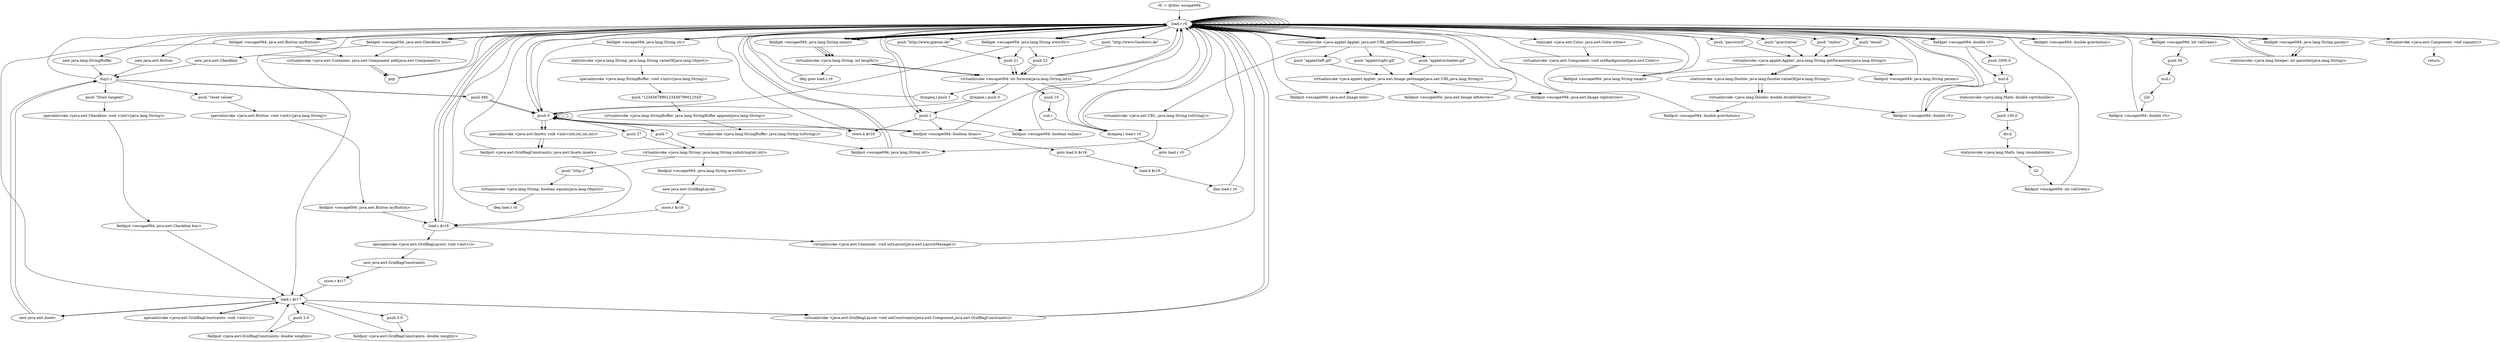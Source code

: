 digraph "" {
    "r0 := @this: escape094"
    "load.r r0"
    "r0 := @this: escape094"->"load.r r0";
    "load.r r0"->"load.r r0";
    "virtualinvoke <java.applet.Applet: java.net.URL getDocumentBase()>"
    "load.r r0"->"virtualinvoke <java.applet.Applet: java.net.URL getDocumentBase()>";
    "virtualinvoke <java.net.URL: java.lang.String toString()>"
    "virtualinvoke <java.applet.Applet: java.net.URL getDocumentBase()>"->"virtualinvoke <java.net.URL: java.lang.String toString()>";
    "fieldput <escape094: java.lang.String str>"
    "virtualinvoke <java.net.URL: java.lang.String toString()>"->"fieldput <escape094: java.lang.String str>";
    "fieldput <escape094: java.lang.String str>"->"load.r r0";
    "new java.lang.StringBuffer"
    "load.r r0"->"new java.lang.StringBuffer";
    "dup1.r"
    "new java.lang.StringBuffer"->"dup1.r";
    "dup1.r"->"load.r r0";
    "fieldget <escape094: java.lang.String str>"
    "load.r r0"->"fieldget <escape094: java.lang.String str>";
    "staticinvoke <java.lang.String: java.lang.String valueOf(java.lang.Object)>"
    "fieldget <escape094: java.lang.String str>"->"staticinvoke <java.lang.String: java.lang.String valueOf(java.lang.Object)>";
    "specialinvoke <java.lang.StringBuffer: void <init>(java.lang.String)>"
    "staticinvoke <java.lang.String: java.lang.String valueOf(java.lang.Object)>"->"specialinvoke <java.lang.StringBuffer: void <init>(java.lang.String)>";
    "push \"1234567890123456789012345\""
    "specialinvoke <java.lang.StringBuffer: void <init>(java.lang.String)>"->"push \"1234567890123456789012345\"";
    "virtualinvoke <java.lang.StringBuffer: java.lang.StringBuffer append(java.lang.String)>"
    "push \"1234567890123456789012345\""->"virtualinvoke <java.lang.StringBuffer: java.lang.StringBuffer append(java.lang.String)>";
    "virtualinvoke <java.lang.StringBuffer: java.lang.String toString()>"
    "virtualinvoke <java.lang.StringBuffer: java.lang.StringBuffer append(java.lang.String)>"->"virtualinvoke <java.lang.StringBuffer: java.lang.String toString()>";
    "virtualinvoke <java.lang.StringBuffer: java.lang.String toString()>"->"fieldput <escape094: java.lang.String str>";
    "fieldput <escape094: java.lang.String str>"->"load.r r0";
    "load.r r0"->"load.r r0";
    "load.r r0"->"fieldget <escape094: java.lang.String str>";
    "push 0"
    "fieldget <escape094: java.lang.String str>"->"push 0";
    "push 27"
    "push 0"->"push 27";
    "virtualinvoke <java.lang.String: java.lang.String substring(int,int)>"
    "push 27"->"virtualinvoke <java.lang.String: java.lang.String substring(int,int)>";
    "fieldput <escape094: java.lang.String wwwStr>"
    "virtualinvoke <java.lang.String: java.lang.String substring(int,int)>"->"fieldput <escape094: java.lang.String wwwStr>";
    "new java.awt.GridBagLayout"
    "fieldput <escape094: java.lang.String wwwStr>"->"new java.awt.GridBagLayout";
    "store.r $r16"
    "new java.awt.GridBagLayout"->"store.r $r16";
    "load.r $r16"
    "store.r $r16"->"load.r $r16";
    "specialinvoke <java.awt.GridBagLayout: void <init>()>"
    "load.r $r16"->"specialinvoke <java.awt.GridBagLayout: void <init>()>";
    "new java.awt.GridBagConstraints"
    "specialinvoke <java.awt.GridBagLayout: void <init>()>"->"new java.awt.GridBagConstraints";
    "store.r $r17"
    "new java.awt.GridBagConstraints"->"store.r $r17";
    "load.r $r17"
    "store.r $r17"->"load.r $r17";
    "specialinvoke <java.awt.GridBagConstraints: void <init>()>"
    "load.r $r17"->"specialinvoke <java.awt.GridBagConstraints: void <init>()>";
    "specialinvoke <java.awt.GridBagConstraints: void <init>()>"->"load.r $r17";
    "push 2.0"
    "load.r $r17"->"push 2.0";
    "fieldput <java.awt.GridBagConstraints: double weightx>"
    "push 2.0"->"fieldput <java.awt.GridBagConstraints: double weightx>";
    "fieldput <java.awt.GridBagConstraints: double weightx>"->"load.r $r17";
    "push 0.0"
    "load.r $r17"->"push 0.0";
    "fieldput <java.awt.GridBagConstraints: double weighty>"
    "push 0.0"->"fieldput <java.awt.GridBagConstraints: double weighty>";
    "fieldput <java.awt.GridBagConstraints: double weighty>"->"load.r $r17";
    "new java.awt.Insets"
    "load.r $r17"->"new java.awt.Insets";
    "new java.awt.Insets"->"dup1.r";
    "push 480"
    "dup1.r"->"push 480";
    "push 480"->"push 0";
    "push 0"->"push 0";
    "push 0"->"push 0";
    "specialinvoke <java.awt.Insets: void <init>(int,int,int,int)>"
    "push 0"->"specialinvoke <java.awt.Insets: void <init>(int,int,int,int)>";
    "fieldput <java.awt.GridBagConstraints: java.awt.Insets insets>"
    "specialinvoke <java.awt.Insets: void <init>(int,int,int,int)>"->"fieldput <java.awt.GridBagConstraints: java.awt.Insets insets>";
    "fieldput <java.awt.GridBagConstraints: java.awt.Insets insets>"->"load.r r0";
    "load.r r0"->"load.r $r16";
    "virtualinvoke <java.awt.Container: void setLayout(java.awt.LayoutManager)>"
    "load.r $r16"->"virtualinvoke <java.awt.Container: void setLayout(java.awt.LayoutManager)>";
    "virtualinvoke <java.awt.Container: void setLayout(java.awt.LayoutManager)>"->"load.r r0";
    "staticget <java.awt.Color: java.awt.Color white>"
    "load.r r0"->"staticget <java.awt.Color: java.awt.Color white>";
    "virtualinvoke <java.awt.Component: void setBackground(java.awt.Color)>"
    "staticget <java.awt.Color: java.awt.Color white>"->"virtualinvoke <java.awt.Component: void setBackground(java.awt.Color)>";
    "virtualinvoke <java.awt.Component: void setBackground(java.awt.Color)>"->"load.r r0";
    "load.r r0"->"load.r r0";
    "load.r r0"->"load.r r0";
    "load.r r0"->"virtualinvoke <java.applet.Applet: java.net.URL getDocumentBase()>";
    "push \"applet/schieber.gif\""
    "virtualinvoke <java.applet.Applet: java.net.URL getDocumentBase()>"->"push \"applet/schieber.gif\"";
    "virtualinvoke <java.applet.Applet: java.awt.Image getImage(java.net.URL,java.lang.String)>"
    "push \"applet/schieber.gif\""->"virtualinvoke <java.applet.Applet: java.awt.Image getImage(java.net.URL,java.lang.String)>";
    "fieldput <escape094: java.awt.Image bild>"
    "virtualinvoke <java.applet.Applet: java.awt.Image getImage(java.net.URL,java.lang.String)>"->"fieldput <escape094: java.awt.Image bild>";
    "fieldput <escape094: java.awt.Image bild>"->"load.r r0";
    "load.r r0"->"load.r r0";
    "load.r r0"->"load.r r0";
    "load.r r0"->"virtualinvoke <java.applet.Applet: java.net.URL getDocumentBase()>";
    "push \"applet/left.gif\""
    "virtualinvoke <java.applet.Applet: java.net.URL getDocumentBase()>"->"push \"applet/left.gif\"";
    "push \"applet/left.gif\""->"virtualinvoke <java.applet.Applet: java.awt.Image getImage(java.net.URL,java.lang.String)>";
    "fieldput <escape094: java.awt.Image leftArrow>"
    "virtualinvoke <java.applet.Applet: java.awt.Image getImage(java.net.URL,java.lang.String)>"->"fieldput <escape094: java.awt.Image leftArrow>";
    "fieldput <escape094: java.awt.Image leftArrow>"->"load.r r0";
    "load.r r0"->"load.r r0";
    "load.r r0"->"load.r r0";
    "load.r r0"->"virtualinvoke <java.applet.Applet: java.net.URL getDocumentBase()>";
    "push \"applet/right.gif\""
    "virtualinvoke <java.applet.Applet: java.net.URL getDocumentBase()>"->"push \"applet/right.gif\"";
    "push \"applet/right.gif\""->"virtualinvoke <java.applet.Applet: java.awt.Image getImage(java.net.URL,java.lang.String)>";
    "fieldput <escape094: java.awt.Image rightArrow>"
    "virtualinvoke <java.applet.Applet: java.awt.Image getImage(java.net.URL,java.lang.String)>"->"fieldput <escape094: java.awt.Image rightArrow>";
    "fieldput <escape094: java.awt.Image rightArrow>"->"load.r r0";
    "load.r r0"->"load.r r0";
    "push \"gravitation\""
    "load.r r0"->"push \"gravitation\"";
    "virtualinvoke <java.applet.Applet: java.lang.String getParameter(java.lang.String)>"
    "push \"gravitation\""->"virtualinvoke <java.applet.Applet: java.lang.String getParameter(java.lang.String)>";
    "staticinvoke <java.lang.Double: java.lang.Double valueOf(java.lang.String)>"
    "virtualinvoke <java.applet.Applet: java.lang.String getParameter(java.lang.String)>"->"staticinvoke <java.lang.Double: java.lang.Double valueOf(java.lang.String)>";
    "virtualinvoke <java.lang.Double: double doubleValue()>"
    "staticinvoke <java.lang.Double: java.lang.Double valueOf(java.lang.String)>"->"virtualinvoke <java.lang.Double: double doubleValue()>";
    "fieldput <escape094: double gravitation>"
    "virtualinvoke <java.lang.Double: double doubleValue()>"->"fieldput <escape094: double gravitation>";
    "fieldput <escape094: double gravitation>"->"load.r r0";
    "load.r r0"->"load.r r0";
    "push \"radius\""
    "load.r r0"->"push \"radius\"";
    "push \"radius\""->"virtualinvoke <java.applet.Applet: java.lang.String getParameter(java.lang.String)>";
    "virtualinvoke <java.applet.Applet: java.lang.String getParameter(java.lang.String)>"->"staticinvoke <java.lang.Double: java.lang.Double valueOf(java.lang.String)>";
    "staticinvoke <java.lang.Double: java.lang.Double valueOf(java.lang.String)>"->"virtualinvoke <java.lang.Double: double doubleValue()>";
    "fieldput <escape094: double r0>"
    "virtualinvoke <java.lang.Double: double doubleValue()>"->"fieldput <escape094: double r0>";
    "fieldput <escape094: double r0>"->"load.r r0";
    "load.r r0"->"load.r r0";
    "fieldget <escape094: double r0>"
    "load.r r0"->"fieldget <escape094: double r0>";
    "push 1000.0"
    "fieldget <escape094: double r0>"->"push 1000.0";
    "mul.d"
    "push 1000.0"->"mul.d";
    "mul.d"->"fieldput <escape094: double r0>";
    "fieldput <escape094: double r0>"->"load.r r0";
    "new java.awt.Button"
    "load.r r0"->"new java.awt.Button";
    "new java.awt.Button"->"dup1.r";
    "push \"reset values\""
    "dup1.r"->"push \"reset values\"";
    "specialinvoke <java.awt.Button: void <init>(java.lang.String)>"
    "push \"reset values\""->"specialinvoke <java.awt.Button: void <init>(java.lang.String)>";
    "fieldput <escape094: java.awt.Button myButton>"
    "specialinvoke <java.awt.Button: void <init>(java.lang.String)>"->"fieldput <escape094: java.awt.Button myButton>";
    "fieldput <escape094: java.awt.Button myButton>"->"load.r $r16";
    "load.r $r16"->"load.r r0";
    "fieldget <escape094: java.awt.Button myButton>"
    "load.r r0"->"fieldget <escape094: java.awt.Button myButton>";
    "fieldget <escape094: java.awt.Button myButton>"->"load.r $r17";
    "virtualinvoke <java.awt.GridBagLayout: void setConstraints(java.awt.Component,java.awt.GridBagConstraints)>"
    "load.r $r17"->"virtualinvoke <java.awt.GridBagLayout: void setConstraints(java.awt.Component,java.awt.GridBagConstraints)>";
    "virtualinvoke <java.awt.GridBagLayout: void setConstraints(java.awt.Component,java.awt.GridBagConstraints)>"->"load.r r0";
    "load.r r0"->"load.r r0";
    "load.r r0"->"fieldget <escape094: java.awt.Button myButton>";
    "virtualinvoke <java.awt.Container: java.awt.Component add(java.awt.Component)>"
    "fieldget <escape094: java.awt.Button myButton>"->"virtualinvoke <java.awt.Container: java.awt.Component add(java.awt.Component)>";
    "pop"
    "virtualinvoke <java.awt.Container: java.awt.Component add(java.awt.Component)>"->"pop";
    "pop"->"load.r r0";
    "new java.awt.Checkbox"
    "load.r r0"->"new java.awt.Checkbox";
    "new java.awt.Checkbox"->"dup1.r";
    "push \"Draw tangent\""
    "dup1.r"->"push \"Draw tangent\"";
    "specialinvoke <java.awt.Checkbox: void <init>(java.lang.String)>"
    "push \"Draw tangent\""->"specialinvoke <java.awt.Checkbox: void <init>(java.lang.String)>";
    "fieldput <escape094: java.awt.Checkbox box>"
    "specialinvoke <java.awt.Checkbox: void <init>(java.lang.String)>"->"fieldput <escape094: java.awt.Checkbox box>";
    "fieldput <escape094: java.awt.Checkbox box>"->"load.r $r17";
    "load.r $r17"->"new java.awt.Insets";
    "new java.awt.Insets"->"dup1.r";
    "dup1.r"->"push 480";
    "push 480"->"push 0";
    "push 0"->"push 0";
    "push 0"->"push 0";
    "push 0"->"specialinvoke <java.awt.Insets: void <init>(int,int,int,int)>";
    "specialinvoke <java.awt.Insets: void <init>(int,int,int,int)>"->"fieldput <java.awt.GridBagConstraints: java.awt.Insets insets>";
    "fieldput <java.awt.GridBagConstraints: java.awt.Insets insets>"->"load.r $r16";
    "load.r $r16"->"load.r r0";
    "fieldget <escape094: java.awt.Checkbox box>"
    "load.r r0"->"fieldget <escape094: java.awt.Checkbox box>";
    "fieldget <escape094: java.awt.Checkbox box>"->"load.r $r17";
    "load.r $r17"->"virtualinvoke <java.awt.GridBagLayout: void setConstraints(java.awt.Component,java.awt.GridBagConstraints)>";
    "virtualinvoke <java.awt.GridBagLayout: void setConstraints(java.awt.Component,java.awt.GridBagConstraints)>"->"load.r r0";
    "load.r r0"->"load.r r0";
    "load.r r0"->"fieldget <escape094: java.awt.Checkbox box>";
    "fieldget <escape094: java.awt.Checkbox box>"->"virtualinvoke <java.awt.Container: java.awt.Component add(java.awt.Component)>";
    "virtualinvoke <java.awt.Container: java.awt.Component add(java.awt.Component)>"->"pop";
    "pop"->"load.r r0";
    "load.r r0"->"load.r r0";
    "fieldget <escape094: double gravitation>"
    "load.r r0"->"fieldget <escape094: double gravitation>";
    "fieldget <escape094: double gravitation>"->"load.r r0";
    "load.r r0"->"fieldget <escape094: double r0>";
    "fieldget <escape094: double r0>"->"mul.d";
    "staticinvoke <java.lang.Math: double sqrt(double)>"
    "mul.d"->"staticinvoke <java.lang.Math: double sqrt(double)>";
    "push 100.0"
    "staticinvoke <java.lang.Math: double sqrt(double)>"->"push 100.0";
    "div.d"
    "push 100.0"->"div.d";
    "staticinvoke <java.lang.Math: long round(double)>"
    "div.d"->"staticinvoke <java.lang.Math: long round(double)>";
    "l2i"
    "staticinvoke <java.lang.Math: long round(double)>"->"l2i";
    "fieldput <escape094: int valGreen>"
    "l2i"->"fieldput <escape094: int valGreen>";
    "fieldput <escape094: int valGreen>"->"load.r r0";
    "load.r r0"->"load.r r0";
    "fieldget <escape094: int valGreen>"
    "load.r r0"->"fieldget <escape094: int valGreen>";
    "push 50"
    "fieldget <escape094: int valGreen>"->"push 50";
    "mul.i"
    "push 50"->"mul.i";
    "i2d"
    "mul.i"->"i2d";
    "fieldput <escape094: double v0>"
    "i2d"->"fieldput <escape094: double v0>";
    "fieldput <escape094: double v0>"->"load.r r0";
    "load.r r0"->"load.r r0";
    "push \"email\""
    "load.r r0"->"push \"email\"";
    "push \"email\""->"virtualinvoke <java.applet.Applet: java.lang.String getParameter(java.lang.String)>";
    "fieldput <escape094: java.lang.String email>"
    "virtualinvoke <java.applet.Applet: java.lang.String getParameter(java.lang.String)>"->"fieldput <escape094: java.lang.String email>";
    "fieldput <escape094: java.lang.String email>"->"load.r r0";
    "load.r r0"->"load.r r0";
    "push \"password\""
    "load.r r0"->"push \"password\"";
    "push \"password\""->"virtualinvoke <java.applet.Applet: java.lang.String getParameter(java.lang.String)>";
    "fieldput <escape094: java.lang.String param>"
    "virtualinvoke <java.applet.Applet: java.lang.String getParameter(java.lang.String)>"->"fieldput <escape094: java.lang.String param>";
    "fieldput <escape094: java.lang.String param>"->"load.r r0";
    "load.r r0"->"load.r r0";
    "fieldget <escape094: java.lang.String wwwStr>"
    "load.r r0"->"fieldget <escape094: java.lang.String wwwStr>";
    "push 21"
    "fieldget <escape094: java.lang.String wwwStr>"->"push 21";
    "virtualinvoke <escape094: int formula(java.lang.String,int)>"
    "push 21"->"virtualinvoke <escape094: int formula(java.lang.String,int)>";
    "virtualinvoke <escape094: int formula(java.lang.String,int)>"->"load.r r0";
    "push \"http://www.jgiesen.de\""
    "load.r r0"->"push \"http://www.jgiesen.de\"";
    "push \"http://www.jgiesen.de\""->"push 21";
    "push 21"->"virtualinvoke <escape094: int formula(java.lang.String,int)>";
    "ifcmpeq.i push 1"
    "virtualinvoke <escape094: int formula(java.lang.String,int)>"->"ifcmpeq.i push 1";
    "ifcmpeq.i push 1"->"load.r r0";
    "load.r r0"->"load.r r0";
    "load.r r0"->"fieldget <escape094: java.lang.String wwwStr>";
    "push 22"
    "fieldget <escape094: java.lang.String wwwStr>"->"push 22";
    "push 22"->"virtualinvoke <escape094: int formula(java.lang.String,int)>";
    "virtualinvoke <escape094: int formula(java.lang.String,int)>"->"load.r r0";
    "push \"http://www.GeoAstro.de\""
    "load.r r0"->"push \"http://www.GeoAstro.de\"";
    "push \"http://www.GeoAstro.de\""->"push 22";
    "push 22"->"virtualinvoke <escape094: int formula(java.lang.String,int)>";
    "ifcmpne.i push 0"
    "virtualinvoke <escape094: int formula(java.lang.String,int)>"->"ifcmpne.i push 0";
    "push 1"
    "ifcmpne.i push 0"->"push 1";
    "store.b $r16"
    "push 1"->"store.b $r16";
    "store.b $r16"->"load.r r0";
    "load.r r0"->"push 1";
    "fieldput <escape094: boolean online>"
    "push 1"->"fieldput <escape094: boolean online>";
    "fieldput <escape094: boolean online>"->"load.r r0";
    "load.r r0"->"push 0";
    "fieldput <escape094: boolean demo>"
    "push 0"->"fieldput <escape094: boolean demo>";
    "goto load.b $r16"
    "fieldput <escape094: boolean demo>"->"goto load.b $r16";
    "load.b $r16"
    "goto load.b $r16"->"load.b $r16";
    "ifne load.r r0"
    "load.b $r16"->"ifne load.r r0";
    "ifne load.r r0"->"load.r r0";
    "fieldget <escape094: java.lang.String email>"
    "load.r r0"->"fieldget <escape094: java.lang.String email>";
    "virtualinvoke <java.lang.String: int length()>"
    "fieldget <escape094: java.lang.String email>"->"virtualinvoke <java.lang.String: int length()>";
    "ifeq goto load.r r0"
    "virtualinvoke <java.lang.String: int length()>"->"ifeq goto load.r r0";
    "ifeq goto load.r r0"->"load.r r0";
    "fieldget <escape094: java.lang.String param>"
    "load.r r0"->"fieldget <escape094: java.lang.String param>";
    "staticinvoke <java.lang.Integer: int parseInt(java.lang.String)>"
    "fieldget <escape094: java.lang.String param>"->"staticinvoke <java.lang.Integer: int parseInt(java.lang.String)>";
    "staticinvoke <java.lang.Integer: int parseInt(java.lang.String)>"->"load.r r0";
    "load.r r0"->"load.r r0";
    "load.r r0"->"fieldget <escape094: java.lang.String email>";
    "fieldget <escape094: java.lang.String email>"->"load.r r0";
    "load.r r0"->"fieldget <escape094: java.lang.String email>";
    "fieldget <escape094: java.lang.String email>"->"virtualinvoke <java.lang.String: int length()>";
    "virtualinvoke <java.lang.String: int length()>"->"virtualinvoke <escape094: int formula(java.lang.String,int)>";
    "ifcmpeq.i load.r r0"
    "virtualinvoke <escape094: int formula(java.lang.String,int)>"->"ifcmpeq.i load.r r0";
    "ifcmpeq.i load.r r0"->"load.r r0";
    "load.r r0"->"fieldget <escape094: java.lang.String param>";
    "fieldget <escape094: java.lang.String param>"->"staticinvoke <java.lang.Integer: int parseInt(java.lang.String)>";
    "staticinvoke <java.lang.Integer: int parseInt(java.lang.String)>"->"load.r r0";
    "load.r r0"->"load.r r0";
    "load.r r0"->"fieldget <escape094: java.lang.String email>";
    "fieldget <escape094: java.lang.String email>"->"load.r r0";
    "load.r r0"->"fieldget <escape094: java.lang.String email>";
    "fieldget <escape094: java.lang.String email>"->"virtualinvoke <java.lang.String: int length()>";
    "virtualinvoke <java.lang.String: int length()>"->"virtualinvoke <escape094: int formula(java.lang.String,int)>";
    "push 10"
    "virtualinvoke <escape094: int formula(java.lang.String,int)>"->"push 10";
    "sub.i"
    "push 10"->"sub.i";
    "sub.i"->"ifcmpeq.i load.r r0";
    "goto load.r r0"
    "ifcmpeq.i load.r r0"->"goto load.r r0";
    "goto load.r r0"->"load.r r0";
    "load.r r0"->"fieldget <escape094: java.lang.String wwwStr>";
    "fieldget <escape094: java.lang.String wwwStr>"->"push 0";
    "push 7"
    "push 0"->"push 7";
    "push 7"->"virtualinvoke <java.lang.String: java.lang.String substring(int,int)>";
    "push \"http://\""
    "virtualinvoke <java.lang.String: java.lang.String substring(int,int)>"->"push \"http://\"";
    "virtualinvoke <java.lang.String: boolean equals(java.lang.Object)>"
    "push \"http://\""->"virtualinvoke <java.lang.String: boolean equals(java.lang.Object)>";
    "ifeq load.r r0"
    "virtualinvoke <java.lang.String: boolean equals(java.lang.Object)>"->"ifeq load.r r0";
    "ifeq load.r r0"->"load.r r0";
    "load.r r0"->"push 1";
    "push 1"->"fieldput <escape094: boolean demo>";
    "fieldput <escape094: boolean demo>"->"load.r r0";
    "virtualinvoke <java.awt.Component: void repaint()>"
    "load.r r0"->"virtualinvoke <java.awt.Component: void repaint()>";
    "return"
    "virtualinvoke <java.awt.Component: void repaint()>"->"return";
    "ifcmpeq.i load.r r0"->"load.r r0";
    "load.r r0"->"push 0";
    "push 0"->"fieldput <escape094: boolean demo>";
    "ifcmpne.i push 0"->"push 0";
    "push 0"->"store.b $r16";
}
